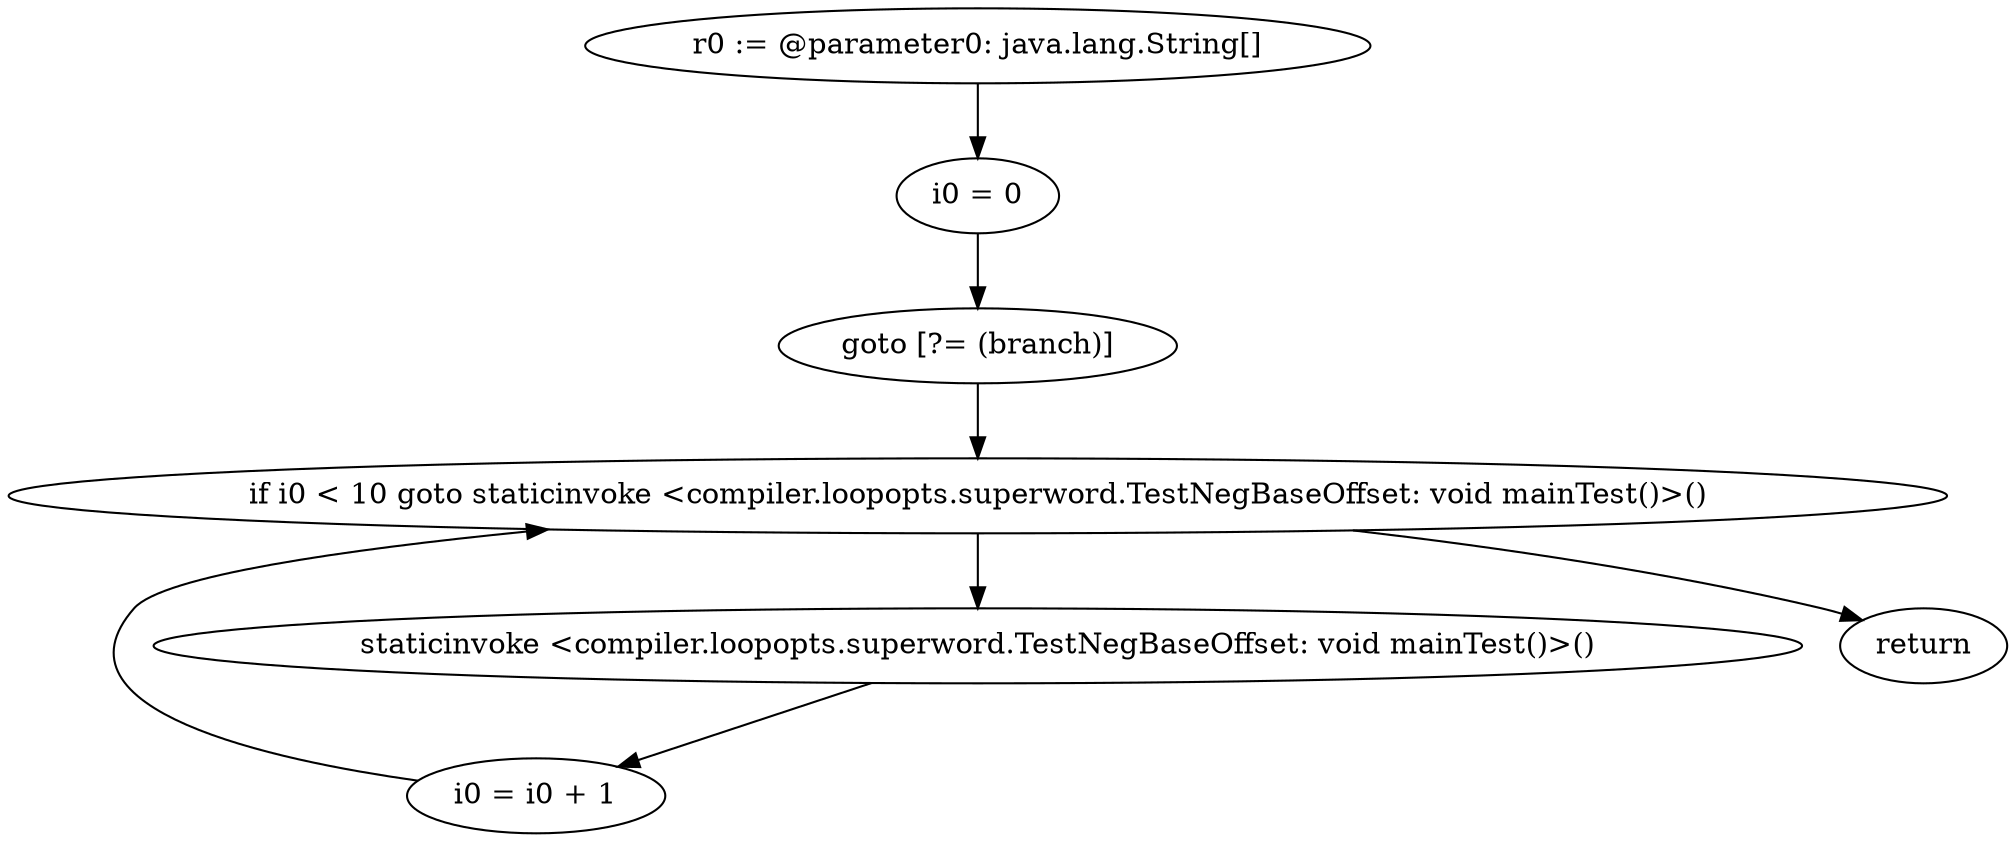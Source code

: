 digraph "unitGraph" {
    "r0 := @parameter0: java.lang.String[]"
    "i0 = 0"
    "goto [?= (branch)]"
    "staticinvoke <compiler.loopopts.superword.TestNegBaseOffset: void mainTest()>()"
    "i0 = i0 + 1"
    "if i0 < 10 goto staticinvoke <compiler.loopopts.superword.TestNegBaseOffset: void mainTest()>()"
    "return"
    "r0 := @parameter0: java.lang.String[]"->"i0 = 0";
    "i0 = 0"->"goto [?= (branch)]";
    "goto [?= (branch)]"->"if i0 < 10 goto staticinvoke <compiler.loopopts.superword.TestNegBaseOffset: void mainTest()>()";
    "staticinvoke <compiler.loopopts.superword.TestNegBaseOffset: void mainTest()>()"->"i0 = i0 + 1";
    "i0 = i0 + 1"->"if i0 < 10 goto staticinvoke <compiler.loopopts.superword.TestNegBaseOffset: void mainTest()>()";
    "if i0 < 10 goto staticinvoke <compiler.loopopts.superword.TestNegBaseOffset: void mainTest()>()"->"return";
    "if i0 < 10 goto staticinvoke <compiler.loopopts.superword.TestNegBaseOffset: void mainTest()>()"->"staticinvoke <compiler.loopopts.superword.TestNegBaseOffset: void mainTest()>()";
}
